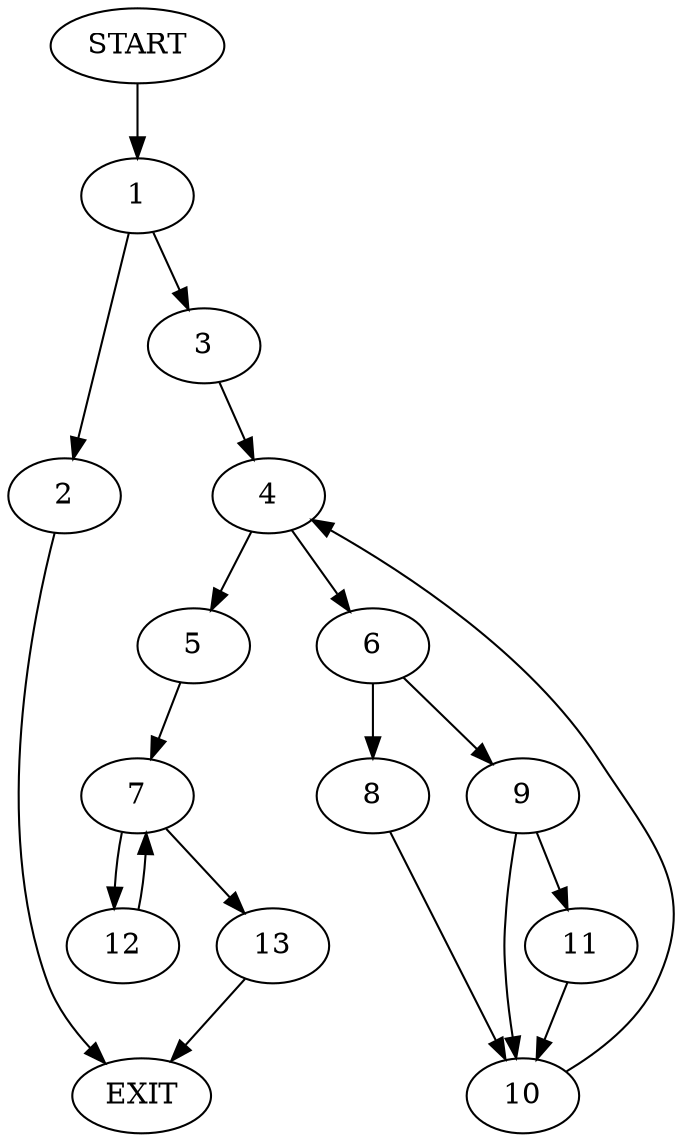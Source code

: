 digraph {
0 [label="START"]
14 [label="EXIT"]
0 -> 1
1 -> 2
1 -> 3
3 -> 4
2 -> 14
4 -> 5
4 -> 6
5 -> 7
6 -> 8
6 -> 9
9 -> 10
9 -> 11
8 -> 10
10 -> 4
11 -> 10
7 -> 12
7 -> 13
13 -> 14
12 -> 7
}

